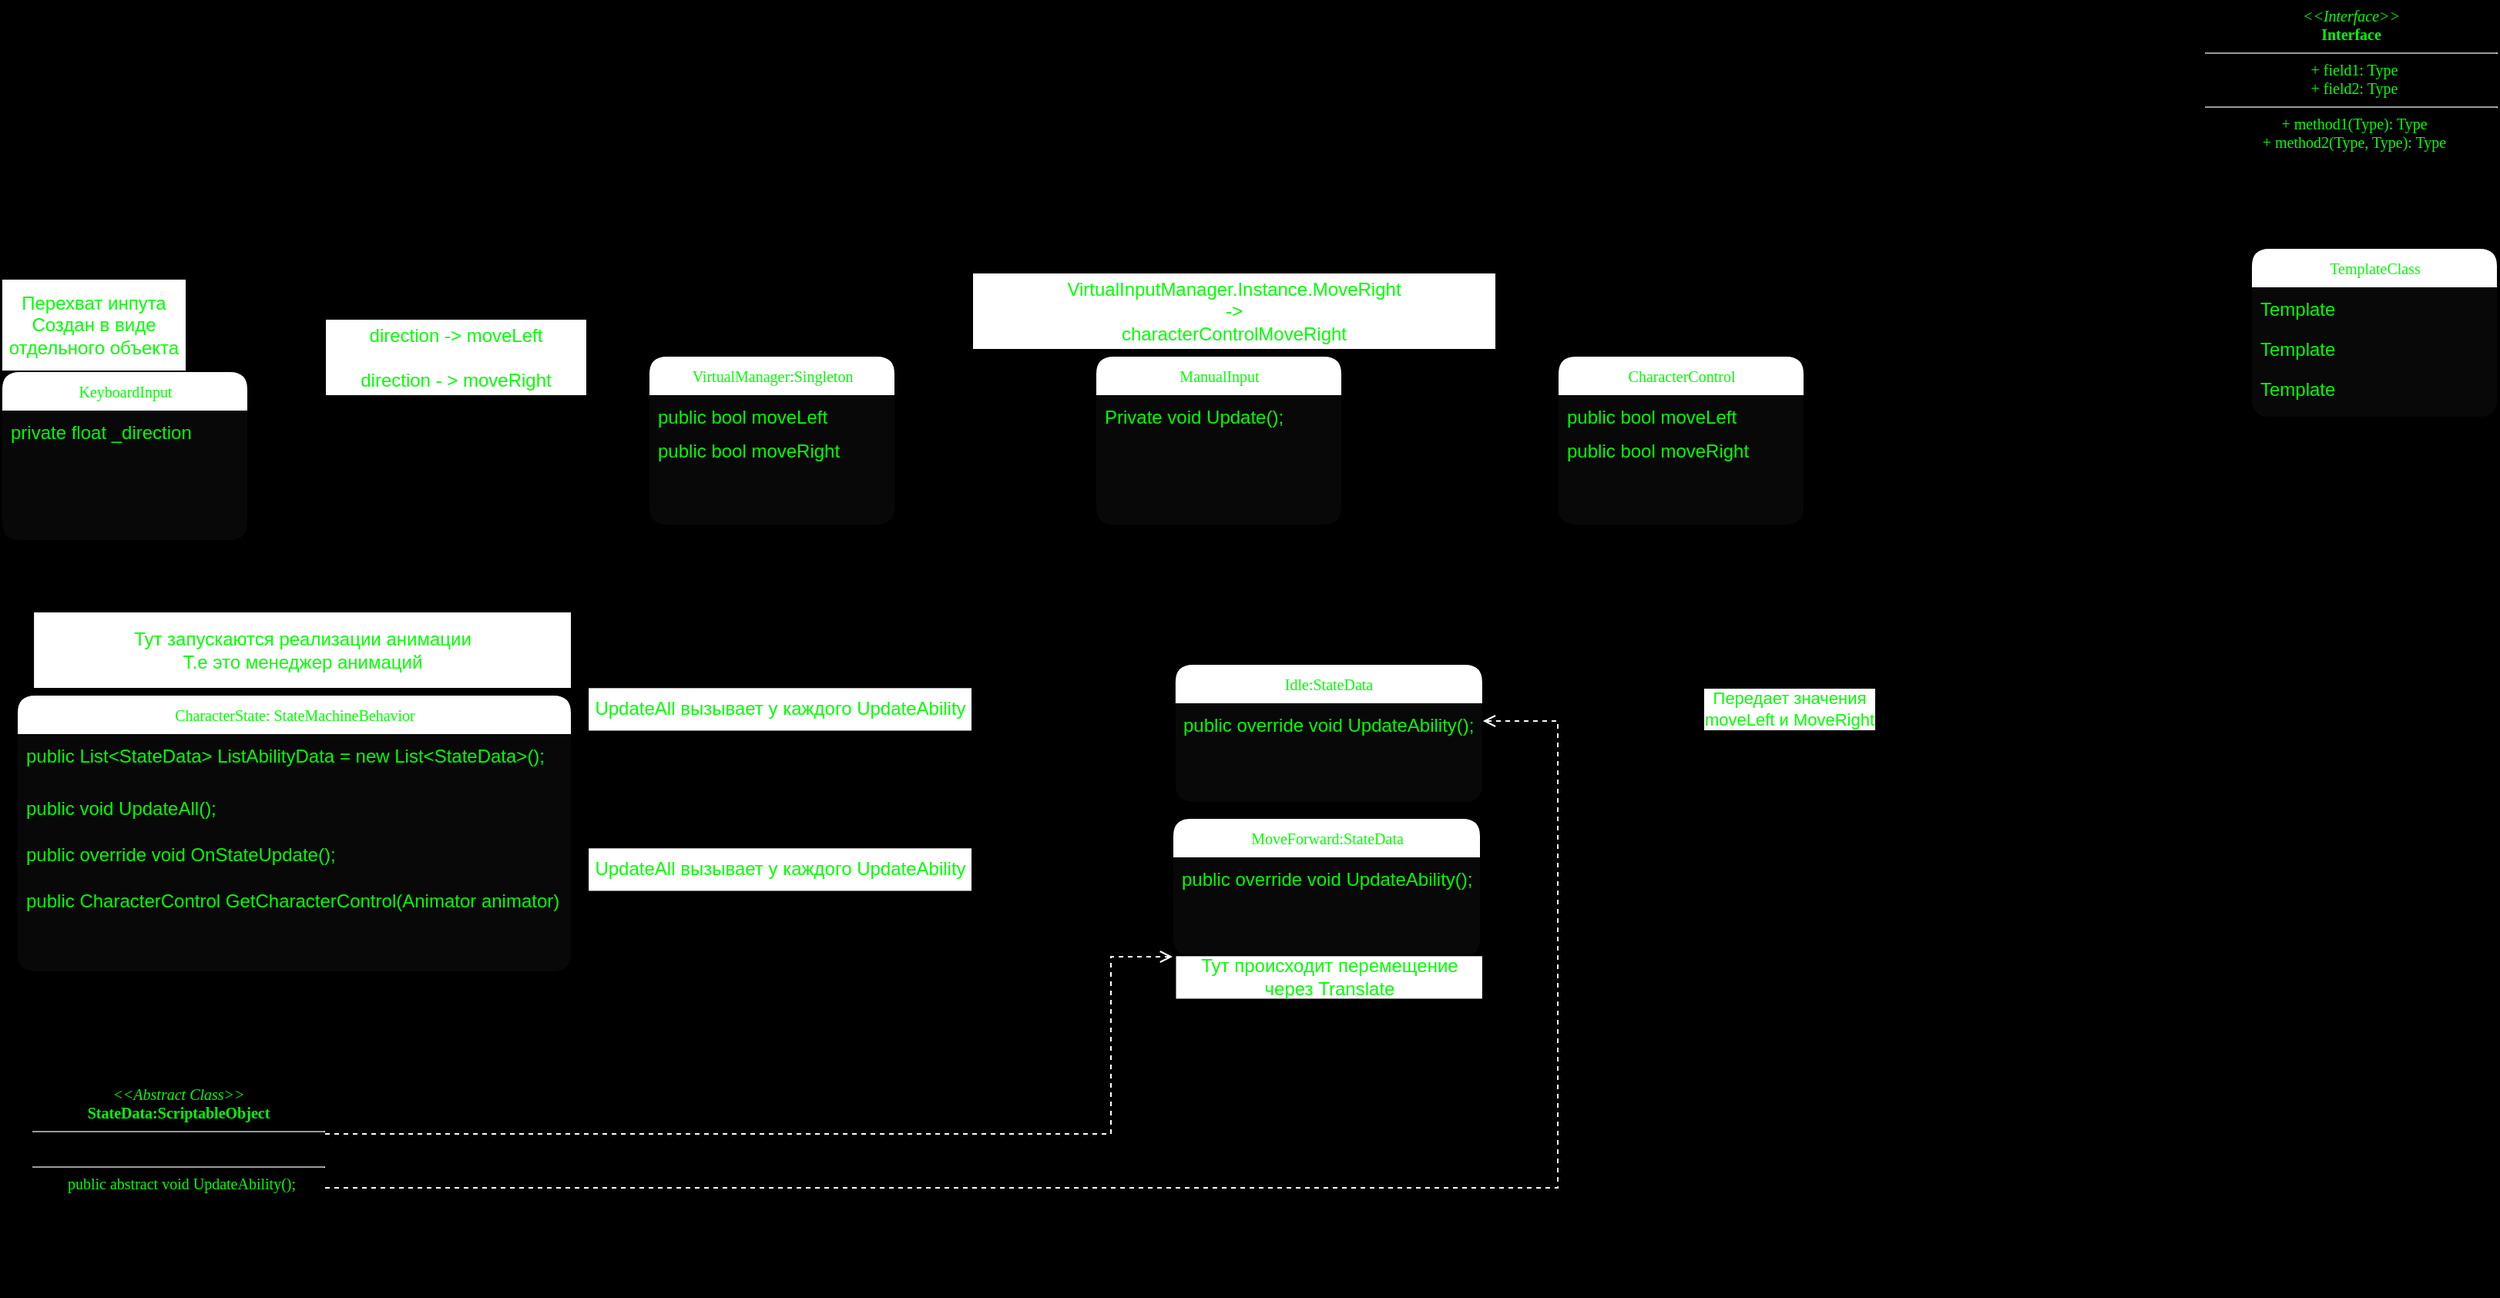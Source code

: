 <mxfile version="20.2.2" type="device"><diagram name="Page-1" id="c4acf3e9-155e-7222-9cf6-157b1a14988f"><mxGraphModel dx="2347" dy="1902" grid="1" gridSize="10" guides="1" tooltips="1" connect="1" arrows="1" fold="1" page="1" pageScale="1" pageWidth="850" pageHeight="1100" background="#000000" math="0" shadow="0"><root><mxCell id="0"/><mxCell id="1" parent="0"/><mxCell id="jEcRnDok3U6eL7B7LctR-2" value="TemplateClass" style="swimlane;html=1;fontStyle=0;childLayout=stackLayout;horizontal=1;startSize=26;horizontalStack=0;resizeParent=1;resizeLast=0;collapsible=1;marginBottom=0;swimlaneFillColor=#080808;rounded=1;shadow=0;comic=0;labelBackgroundColor=none;strokeWidth=1;fontFamily=Verdana;fontSize=10;align=center;fontColor=#00FF00;labelBorderColor=none;fillStyle=auto;" parent="1" vertex="1"><mxGeometry x="680" y="-930" width="160" height="110" as="geometry"/></mxCell><mxCell id="jEcRnDok3U6eL7B7LctR-3" value="Template" style="text;html=1;strokeColor=none;fillColor=none;align=left;verticalAlign=top;spacingLeft=4;spacingRight=4;whiteSpace=wrap;overflow=hidden;rotatable=0;points=[[0,0.5],[1,0.5]];portConstraint=eastwest;fontColor=#00FF00;rounded=1;" parent="jEcRnDok3U6eL7B7LctR-2" vertex="1"><mxGeometry y="26" width="160" height="26" as="geometry"/></mxCell><mxCell id="jEcRnDok3U6eL7B7LctR-4" value="Template" style="text;html=1;strokeColor=none;fillColor=none;align=left;verticalAlign=top;spacingLeft=4;spacingRight=4;whiteSpace=wrap;overflow=hidden;rotatable=0;points=[[0,0.5],[1,0.5]];portConstraint=eastwest;fontColor=#00FF00;rounded=1;" parent="jEcRnDok3U6eL7B7LctR-2" vertex="1"><mxGeometry y="52" width="160" height="26" as="geometry"/></mxCell><mxCell id="jEcRnDok3U6eL7B7LctR-5" value="Template" style="text;html=1;strokeColor=none;fillColor=none;align=left;verticalAlign=top;spacingLeft=4;spacingRight=4;whiteSpace=wrap;overflow=hidden;rotatable=0;points=[[0,0.5],[1,0.5]];portConstraint=eastwest;fontColor=#00FF00;rounded=1;" parent="jEcRnDok3U6eL7B7LctR-2" vertex="1"><mxGeometry y="78" width="160" height="26" as="geometry"/></mxCell><mxCell id="jEcRnDok3U6eL7B7LctR-6" value="VirtualManager:Singleton" style="swimlane;html=1;fontStyle=0;childLayout=stackLayout;horizontal=1;startSize=26;horizontalStack=0;resizeParent=1;resizeLast=0;collapsible=1;marginBottom=0;swimlaneFillColor=#080808;rounded=1;shadow=0;comic=0;labelBackgroundColor=none;strokeWidth=1;fontFamily=Verdana;fontSize=10;align=center;fontColor=#00FF00;labelBorderColor=none;fillStyle=auto;" parent="1" vertex="1"><mxGeometry x="-360" y="-860" width="160" height="110" as="geometry"/></mxCell><mxCell id="jEcRnDok3U6eL7B7LctR-8" value="public bool moveLeft" style="text;html=1;strokeColor=none;fillColor=none;align=left;verticalAlign=top;spacingLeft=4;spacingRight=4;whiteSpace=wrap;overflow=hidden;rotatable=0;points=[[0,0.5],[1,0.5]];portConstraint=eastwest;fontColor=#00FF00;rounded=1;" parent="jEcRnDok3U6eL7B7LctR-6" vertex="1"><mxGeometry y="26" width="160" height="22" as="geometry"/></mxCell><mxCell id="jEcRnDok3U6eL7B7LctR-9" value="public bool moveRight" style="text;html=1;strokeColor=none;fillColor=none;align=left;verticalAlign=top;spacingLeft=4;spacingRight=4;whiteSpace=wrap;overflow=hidden;rotatable=0;points=[[0,0.5],[1,0.5]];portConstraint=eastwest;fontColor=#00FF00;rounded=1;" parent="jEcRnDok3U6eL7B7LctR-6" vertex="1"><mxGeometry y="48" width="160" height="26" as="geometry"/></mxCell><mxCell id="09_VdemQneTYAyA8ihGy-1" value="&lt;p style=&quot;margin:0px;margin-top:4px;text-align:center;&quot;&gt;&lt;i&gt;&amp;lt;&amp;lt;Interface&amp;gt;&amp;gt;&lt;/i&gt;&lt;br/&gt;&lt;b&gt;Interface&lt;/b&gt;&lt;/p&gt;&lt;hr size=&quot;1&quot;/&gt;&lt;p style=&quot;margin:0px;margin-left:4px;&quot;&gt;+ field1: Type&lt;br/&gt;+ field2: Type&lt;/p&gt;&lt;hr size=&quot;1&quot;/&gt;&lt;p style=&quot;margin:0px;margin-left:4px;&quot;&gt;+ method1(Type): Type&lt;br/&gt;+ method2(Type, Type): Type&lt;/p&gt;" style="verticalAlign=middle;align=center;overflow=fill;fontSize=10;fontFamily=Verdana;html=1;rounded=1;shadow=0;comic=0;labelBackgroundColor=none;strokeWidth=1;fillColor=#000000;strokeColor=default;fontColor=#00FF00;fontStyle=0;startSize=26;swimlaneFillColor=#080808;labelBorderColor=none;fillStyle=auto;" vertex="1" parent="1"><mxGeometry x="650" y="-1090" width="190" height="140" as="geometry"/></mxCell><mxCell id="09_VdemQneTYAyA8ihGy-3" value="" style="group" vertex="1" connectable="0" parent="1"><mxGeometry x="-780" y="-910" width="160" height="170" as="geometry"/></mxCell><mxCell id="17acba5748e5396b-20" value="KeyboardInput" style="swimlane;html=1;fontStyle=0;childLayout=stackLayout;horizontal=1;startSize=26;horizontalStack=0;resizeParent=1;resizeLast=0;collapsible=1;marginBottom=0;swimlaneFillColor=#080808;rounded=1;shadow=0;comic=0;labelBackgroundColor=none;strokeWidth=1;fontFamily=Verdana;fontSize=10;align=center;fontColor=#00FF00;labelBorderColor=none;fillStyle=auto;" parent="09_VdemQneTYAyA8ihGy-3" vertex="1"><mxGeometry y="60" width="160" height="110" as="geometry"/></mxCell><mxCell id="17acba5748e5396b-21" value="private float _direction" style="text;html=1;strokeColor=none;fillColor=none;align=left;verticalAlign=top;spacingLeft=4;spacingRight=4;whiteSpace=wrap;overflow=hidden;rotatable=0;points=[[0,0.5],[1,0.5]];portConstraint=eastwest;fontColor=#00FF00;rounded=1;" parent="17acba5748e5396b-20" vertex="1"><mxGeometry y="26" width="160" height="26" as="geometry"/></mxCell><mxCell id="09_VdemQneTYAyA8ihGy-2" value="&lt;font color=&quot;#00ff00&quot;&gt;Перехват инпута&lt;br&gt;Создан в виде отдельного объекта&lt;br&gt;&lt;/font&gt;" style="rounded=0;whiteSpace=wrap;html=1;" vertex="1" parent="09_VdemQneTYAyA8ihGy-3"><mxGeometry width="120" height="60" as="geometry"/></mxCell><mxCell id="09_VdemQneTYAyA8ihGy-9" value="" style="group" vertex="1" connectable="0" parent="1"><mxGeometry x="-580" y="-900" width="180" height="70" as="geometry"/></mxCell><mxCell id="09_VdemQneTYAyA8ihGy-11" value="&lt;span style=&quot;color: rgb(0, 255, 0);&quot;&gt;direction -&amp;gt; moveLeft&lt;/span&gt;&lt;br style=&quot;color: rgb(0, 255, 0);&quot;&gt;&lt;br style=&quot;color: rgb(0, 255, 0);&quot;&gt;&lt;span style=&quot;color: rgb(0, 255, 0);&quot;&gt;direction - &amp;gt; moveRight&lt;/span&gt;&lt;font color=&quot;#00ff00&quot;&gt;&lt;br&gt;&lt;/font&gt;" style="rounded=0;whiteSpace=wrap;html=1;" vertex="1" parent="09_VdemQneTYAyA8ihGy-9"><mxGeometry x="10" y="16" width="170" height="50" as="geometry"/></mxCell><mxCell id="09_VdemQneTYAyA8ihGy-16" value="" style="group" vertex="1" connectable="0" parent="1"><mxGeometry x="-170" y="-930" width="360" height="180" as="geometry"/></mxCell><mxCell id="09_VdemQneTYAyA8ihGy-4" value="ManualInput" style="swimlane;html=1;fontStyle=0;childLayout=stackLayout;horizontal=1;startSize=26;horizontalStack=0;resizeParent=1;resizeLast=0;collapsible=1;marginBottom=0;swimlaneFillColor=#080808;rounded=1;shadow=0;comic=0;labelBackgroundColor=none;strokeWidth=1;fontFamily=Verdana;fontSize=10;align=center;fontColor=#00FF00;labelBorderColor=none;fillStyle=auto;" vertex="1" parent="09_VdemQneTYAyA8ihGy-16"><mxGeometry x="100" y="70" width="160" height="110" as="geometry"/></mxCell><mxCell id="09_VdemQneTYAyA8ihGy-5" value="Private void Update();" style="text;html=1;strokeColor=none;fillColor=none;align=left;verticalAlign=top;spacingLeft=4;spacingRight=4;whiteSpace=wrap;overflow=hidden;rotatable=0;points=[[0,0.5],[1,0.5]];portConstraint=eastwest;fontColor=#00FF00;rounded=1;" vertex="1" parent="09_VdemQneTYAyA8ihGy-4"><mxGeometry y="26" width="160" height="26" as="geometry"/></mxCell><mxCell id="09_VdemQneTYAyA8ihGy-13" value="" style="group" vertex="1" connectable="0" parent="09_VdemQneTYAyA8ihGy-16"><mxGeometry width="360" height="70" as="geometry"/></mxCell><mxCell id="09_VdemQneTYAyA8ihGy-15" value="&lt;font color=&quot;#00ff00&quot;&gt;VirtualInputManager.Instance.MoveRight &lt;br&gt;-&amp;gt;&lt;br&gt;characterControlMoveRight&lt;br&gt;&lt;/font&gt;" style="rounded=0;whiteSpace=wrap;html=1;" vertex="1" parent="09_VdemQneTYAyA8ihGy-13"><mxGeometry x="20" y="16" width="340" height="50" as="geometry"/></mxCell><mxCell id="09_VdemQneTYAyA8ihGy-20" value="CharacterControl" style="swimlane;html=1;fontStyle=0;childLayout=stackLayout;horizontal=1;startSize=26;horizontalStack=0;resizeParent=1;resizeLast=0;collapsible=1;marginBottom=0;swimlaneFillColor=#080808;rounded=1;shadow=0;comic=0;labelBackgroundColor=none;strokeWidth=1;fontFamily=Verdana;fontSize=10;align=center;fontColor=#00FF00;labelBorderColor=none;fillStyle=auto;" vertex="1" parent="1"><mxGeometry x="230" y="-860" width="160" height="110" as="geometry"/></mxCell><mxCell id="09_VdemQneTYAyA8ihGy-21" value="public bool moveLeft" style="text;html=1;strokeColor=none;fillColor=none;align=left;verticalAlign=top;spacingLeft=4;spacingRight=4;whiteSpace=wrap;overflow=hidden;rotatable=0;points=[[0,0.5],[1,0.5]];portConstraint=eastwest;fontColor=#00FF00;rounded=1;" vertex="1" parent="09_VdemQneTYAyA8ihGy-20"><mxGeometry y="26" width="160" height="22" as="geometry"/></mxCell><mxCell id="09_VdemQneTYAyA8ihGy-22" value="public bool moveRight" style="text;html=1;strokeColor=none;fillColor=none;align=left;verticalAlign=top;spacingLeft=4;spacingRight=4;whiteSpace=wrap;overflow=hidden;rotatable=0;points=[[0,0.5],[1,0.5]];portConstraint=eastwest;fontColor=#00FF00;rounded=1;" vertex="1" parent="09_VdemQneTYAyA8ihGy-20"><mxGeometry y="48" width="160" height="26" as="geometry"/></mxCell><mxCell id="09_VdemQneTYAyA8ihGy-27" value="&lt;p style=&quot;margin:0px;margin-top:4px;text-align:center;&quot;&gt;&lt;i&gt;&amp;lt;&amp;lt;Abstract Class&amp;gt;&amp;gt;&lt;/i&gt;&lt;br&gt;&lt;b&gt;StateData:ScriptableObject&lt;/b&gt;&lt;/p&gt;&lt;hr size=&quot;1&quot;&gt;&lt;p style=&quot;margin:0px;margin-left:4px;&quot;&gt;&lt;br&gt;&lt;/p&gt;&lt;hr size=&quot;1&quot;&gt;&lt;p style=&quot;margin:0px;margin-left:4px;&quot;&gt;public abstract void UpdateAbility();&lt;/p&gt;" style="verticalAlign=middle;align=center;overflow=fill;fontSize=10;fontFamily=Verdana;html=1;rounded=1;shadow=0;comic=0;labelBackgroundColor=none;strokeWidth=1;fillColor=#000000;strokeColor=default;fontColor=#00FF00;fontStyle=0;startSize=26;swimlaneFillColor=#080808;labelBorderColor=none;fillStyle=auto;" vertex="1" parent="1"><mxGeometry x="-760" y="-390" width="190" height="140" as="geometry"/></mxCell><mxCell id="09_VdemQneTYAyA8ihGy-40" value="" style="group" vertex="1" connectable="0" parent="1"><mxGeometry x="-780" y="-710" width="730" height="380" as="geometry"/></mxCell><mxCell id="09_VdemQneTYAyA8ihGy-28" value="CharacterState: StateMachineBehavior" style="swimlane;html=1;fontStyle=0;childLayout=stackLayout;horizontal=1;startSize=26;horizontalStack=0;resizeParent=1;resizeLast=0;collapsible=1;marginBottom=0;swimlaneFillColor=#080808;rounded=1;shadow=0;comic=0;labelBackgroundColor=none;strokeWidth=1;fontFamily=Verdana;fontSize=10;align=center;fontColor=#00FF00;labelBorderColor=none;fillStyle=auto;" vertex="1" parent="09_VdemQneTYAyA8ihGy-40"><mxGeometry x="10" y="70" width="360" height="180" as="geometry"/></mxCell><mxCell id="09_VdemQneTYAyA8ihGy-29" value="public List&amp;lt;StateData&amp;gt; ListAbilityData = new List&amp;lt;StateData&amp;gt;();&amp;nbsp; &amp;nbsp;&amp;nbsp;" style="text;html=1;strokeColor=none;fillColor=none;align=left;verticalAlign=top;spacingLeft=4;spacingRight=4;whiteSpace=wrap;overflow=hidden;rotatable=0;points=[[0,0.5],[1,0.5]];portConstraint=eastwest;fontColor=#00FF00;rounded=1;" vertex="1" parent="09_VdemQneTYAyA8ihGy-28"><mxGeometry y="26" width="360" height="34" as="geometry"/></mxCell><mxCell id="09_VdemQneTYAyA8ihGy-30" value="public void UpdateAll();" style="text;html=1;strokeColor=none;fillColor=none;align=left;verticalAlign=top;spacingLeft=4;spacingRight=4;whiteSpace=wrap;overflow=hidden;rotatable=0;points=[[0,0.5],[1,0.5]];portConstraint=eastwest;fontColor=#00FF00;rounded=1;" vertex="1" parent="09_VdemQneTYAyA8ihGy-28"><mxGeometry y="60" width="360" height="30" as="geometry"/></mxCell><mxCell id="09_VdemQneTYAyA8ihGy-36" value="public override void OnStateUpdate();" style="text;html=1;strokeColor=none;fillColor=none;align=left;verticalAlign=top;spacingLeft=4;spacingRight=4;whiteSpace=wrap;overflow=hidden;rotatable=0;points=[[0,0.5],[1,0.5]];portConstraint=eastwest;fontColor=#00FF00;rounded=1;" vertex="1" parent="09_VdemQneTYAyA8ihGy-28"><mxGeometry y="90" width="360" height="30" as="geometry"/></mxCell><mxCell id="09_VdemQneTYAyA8ihGy-37" value="public CharacterControl GetCharacterControl(Animator animator)" style="text;html=1;strokeColor=none;fillColor=none;align=left;verticalAlign=top;spacingLeft=4;spacingRight=4;whiteSpace=wrap;overflow=hidden;rotatable=0;points=[[0,0.5],[1,0.5]];portConstraint=eastwest;fontColor=#00FF00;rounded=1;" vertex="1" parent="09_VdemQneTYAyA8ihGy-28"><mxGeometry y="120" width="360" height="30" as="geometry"/></mxCell><mxCell id="09_VdemQneTYAyA8ihGy-38" value="" style="group" vertex="1" connectable="0" parent="09_VdemQneTYAyA8ihGy-40"><mxGeometry width="370" height="70" as="geometry"/></mxCell><mxCell id="09_VdemQneTYAyA8ihGy-39" value="&lt;span style=&quot;color: rgb(0, 255, 0);&quot;&gt;Тут запускаются реализации анимации&lt;br&gt;&lt;/span&gt;&lt;font color=&quot;#00ff00&quot;&gt;Т.е это менеджер анимаций&lt;br&gt;&lt;/font&gt;" style="rounded=0;whiteSpace=wrap;html=1;" vertex="1" parent="09_VdemQneTYAyA8ihGy-38"><mxGeometry x="20.556" y="16" width="349.444" height="50" as="geometry"/></mxCell><mxCell id="09_VdemQneTYAyA8ihGy-69" value="" style="group" vertex="1" connectable="0" parent="09_VdemQneTYAyA8ihGy-40"><mxGeometry x="360" y="56" width="370" height="40" as="geometry"/></mxCell><mxCell id="09_VdemQneTYAyA8ihGy-70" value="&lt;font color=&quot;#00ff00&quot;&gt;UpdateAll вызывает у каждого UpdateAbility&lt;br&gt;&lt;/font&gt;" style="rounded=0;whiteSpace=wrap;html=1;" vertex="1" parent="09_VdemQneTYAyA8ihGy-69"><mxGeometry x="20.56" y="9.143" width="249.44" height="28.571" as="geometry"/></mxCell><mxCell id="09_VdemQneTYAyA8ihGy-71" value="" style="group" vertex="1" connectable="0" parent="09_VdemQneTYAyA8ihGy-40"><mxGeometry x="360" y="160" width="370" height="40" as="geometry"/></mxCell><mxCell id="09_VdemQneTYAyA8ihGy-72" value="&lt;font color=&quot;#00ff00&quot;&gt;UpdateAll вызывает у каждого UpdateAbility&lt;br&gt;&lt;/font&gt;" style="rounded=0;whiteSpace=wrap;html=1;" vertex="1" parent="09_VdemQneTYAyA8ihGy-71"><mxGeometry x="20.56" y="9.143" width="249.44" height="28.571" as="geometry"/></mxCell><mxCell id="09_VdemQneTYAyA8ihGy-41" value="Idle:StateData" style="swimlane;html=1;fontStyle=0;childLayout=stackLayout;horizontal=1;startSize=26;horizontalStack=0;resizeParent=1;resizeLast=0;collapsible=1;marginBottom=0;swimlaneFillColor=#080808;rounded=1;shadow=0;comic=0;labelBackgroundColor=none;strokeWidth=1;fontFamily=Verdana;fontSize=10;align=center;fontColor=#00FF00;labelBorderColor=none;fillStyle=auto;" vertex="1" parent="1"><mxGeometry x="-18.57" y="-660" width="200" height="90" as="geometry"/></mxCell><mxCell id="09_VdemQneTYAyA8ihGy-42" value="public override void UpdateAbility();" style="text;html=1;strokeColor=none;fillColor=none;align=left;verticalAlign=top;spacingLeft=4;spacingRight=4;whiteSpace=wrap;overflow=hidden;rotatable=0;points=[[0,0.5],[1,0.5]];portConstraint=eastwest;fontColor=#00FF00;rounded=1;" vertex="1" parent="09_VdemQneTYAyA8ihGy-41"><mxGeometry y="26" width="200" height="22" as="geometry"/></mxCell><mxCell id="09_VdemQneTYAyA8ihGy-49" value="" style="endArrow=classic;html=1;rounded=0;fontColor=#00FF00;entryX=0.006;entryY=0.87;entryDx=0;entryDy=0;entryPerimeter=0;" edge="1" parent="1" target="09_VdemQneTYAyA8ihGy-22"><mxGeometry width="50" height="50" relative="1" as="geometry"><mxPoint x="90" y="-790" as="sourcePoint"/><mxPoint x="510" y="-580" as="targetPoint"/></mxGeometry></mxCell><mxCell id="09_VdemQneTYAyA8ihGy-50" value="" style="endArrow=classic;html=1;rounded=0;fontColor=#00FF00;exitX=1.009;exitY=0.911;exitDx=0;exitDy=0;exitPerimeter=0;" edge="1" parent="1" source="jEcRnDok3U6eL7B7LctR-9"><mxGeometry width="50" height="50" relative="1" as="geometry"><mxPoint x="-170" y="-710" as="sourcePoint"/><mxPoint x="-70" y="-788" as="targetPoint"/></mxGeometry></mxCell><mxCell id="09_VdemQneTYAyA8ihGy-52" style="rounded=0;html=1;dashed=1;labelBackgroundColor=none;startFill=0;endArrow=open;endFill=0;fontFamily=Verdana;fontSize=10;strokeColor=#FFFFFF;fontColor=#FFFFFF;entryX=1;entryY=0.5;entryDx=0;entryDy=0;exitX=1;exitY=0.5;exitDx=0;exitDy=0;edgeStyle=orthogonalEdgeStyle;fillColor=#60a917;" edge="1" parent="1" source="09_VdemQneTYAyA8ihGy-27" target="09_VdemQneTYAyA8ihGy-42"><mxGeometry relative="1" as="geometry"><mxPoint x="460" y="-658.0" as="sourcePoint"/><mxPoint x="730" y="-660" as="targetPoint"/><Array as="points"><mxPoint x="230" y="-320"/><mxPoint x="230" y="-623"/></Array></mxGeometry></mxCell><mxCell id="09_VdemQneTYAyA8ihGy-53" style="rounded=0;html=1;dashed=1;labelBackgroundColor=none;startFill=0;endArrow=open;endFill=0;fontFamily=Verdana;fontSize=10;strokeColor=#FFFFFF;fontColor=#FFFFFF;edgeStyle=orthogonalEdgeStyle;exitX=1;exitY=0.25;exitDx=0;exitDy=0;fillColor=#60a917;" edge="1" parent="1" source="09_VdemQneTYAyA8ihGy-27"><mxGeometry relative="1" as="geometry"><mxPoint x="830" y="-850" as="sourcePoint"/><mxPoint x="-20" y="-470" as="targetPoint"/><Array as="points"><mxPoint x="-60" y="-355"/><mxPoint x="-60" y="-470"/></Array></mxGeometry></mxCell><mxCell id="09_VdemQneTYAyA8ihGy-54" value="" style="endArrow=classic;html=1;rounded=0;fontColor=#00FF00;entryX=0;entryY=0.5;entryDx=0;entryDy=0;exitX=1;exitY=0.5;exitDx=0;exitDy=0;" edge="1" parent="1" source="17acba5748e5396b-20" target="jEcRnDok3U6eL7B7LctR-9"><mxGeometry width="50" height="50" relative="1" as="geometry"><mxPoint x="-630" y="-800" as="sourcePoint"/><mxPoint x="-501" y="-790" as="targetPoint"/></mxGeometry></mxCell><mxCell id="09_VdemQneTYAyA8ihGy-57" value="" style="group" vertex="1" connectable="0" parent="1"><mxGeometry x="-30.0" y="-560" width="211.43" height="120" as="geometry"/></mxCell><mxCell id="09_VdemQneTYAyA8ihGy-47" value="MoveForward:StateData" style="swimlane;html=1;fontStyle=0;childLayout=stackLayout;horizontal=1;startSize=26;horizontalStack=0;resizeParent=1;resizeLast=0;collapsible=1;marginBottom=0;swimlaneFillColor=#080808;rounded=1;shadow=0;comic=0;labelBackgroundColor=none;strokeWidth=1;fontFamily=Verdana;fontSize=10;align=center;fontColor=#00FF00;labelBorderColor=none;fillStyle=auto;" vertex="1" parent="09_VdemQneTYAyA8ihGy-57"><mxGeometry x="10" width="200" height="90" as="geometry"/></mxCell><mxCell id="09_VdemQneTYAyA8ihGy-48" value="public override void UpdateAbility();" style="text;html=1;strokeColor=none;fillColor=none;align=left;verticalAlign=top;spacingLeft=4;spacingRight=4;whiteSpace=wrap;overflow=hidden;rotatable=0;points=[[0,0.5],[1,0.5]];portConstraint=eastwest;fontColor=#00FF00;rounded=1;" vertex="1" parent="09_VdemQneTYAyA8ihGy-47"><mxGeometry y="26" width="200" height="22" as="geometry"/></mxCell><mxCell id="09_VdemQneTYAyA8ihGy-55" value="" style="group" vertex="1" connectable="0" parent="09_VdemQneTYAyA8ihGy-57"><mxGeometry y="80" width="211.43" height="40" as="geometry"/></mxCell><mxCell id="09_VdemQneTYAyA8ihGy-56" value="&lt;font color=&quot;#00ff00&quot;&gt;Тут происходит перемещение через Translate&lt;br&gt;&lt;/font&gt;" style="rounded=0;whiteSpace=wrap;html=1;" vertex="1" parent="09_VdemQneTYAyA8ihGy-55"><mxGeometry x="11.746" y="9.143" width="199.684" height="28.571" as="geometry"/></mxCell><mxCell id="09_VdemQneTYAyA8ihGy-58" value="" style="endArrow=classic;html=1;rounded=0;fontColor=#00FF00;entryX=0.004;entryY=1.179;entryDx=0;entryDy=0;entryPerimeter=0;exitX=0.998;exitY=0.059;exitDx=0;exitDy=0;exitPerimeter=0;" edge="1" parent="1" source="09_VdemQneTYAyA8ihGy-29" target="09_VdemQneTYAyA8ihGy-42"><mxGeometry width="50" height="50" relative="1" as="geometry"><mxPoint x="280" y="-530" as="sourcePoint"/><mxPoint x="420.96" y="-529.38" as="targetPoint"/></mxGeometry></mxCell><mxCell id="09_VdemQneTYAyA8ihGy-59" value="" style="endArrow=classic;html=1;rounded=0;fontColor=#00FF00;entryX=-0.009;entryY=1.144;entryDx=0;entryDy=0;exitX=1.001;exitY=0.302;exitDx=0;exitDy=0;exitPerimeter=0;entryPerimeter=0;" edge="1" parent="1" source="09_VdemQneTYAyA8ihGy-37" target="09_VdemQneTYAyA8ihGy-48"><mxGeometry width="50" height="50" relative="1" as="geometry"><mxPoint x="250" y="-517" as="sourcePoint"/><mxPoint x="520.8" y="-533.062" as="targetPoint"/></mxGeometry></mxCell><mxCell id="09_VdemQneTYAyA8ihGy-73" value="" style="endArrow=classic;html=1;rounded=0;fontColor=#00FF00;entryX=1.002;entryY=0.88;entryDx=0;entryDy=0;entryPerimeter=0;" edge="1" parent="1" target="09_VdemQneTYAyA8ihGy-48"><mxGeometry width="50" height="50" relative="1" as="geometry"><mxPoint x="320" y="-750" as="sourcePoint"/><mxPoint x="530.96" y="-539.38" as="targetPoint"/><Array as="points"><mxPoint x="320" y="-515"/></Array></mxGeometry></mxCell><mxCell id="09_VdemQneTYAyA8ihGy-74" value="Передает значения &lt;br&gt;moveLeft и MoveRight" style="edgeLabel;html=1;align=center;verticalAlign=middle;resizable=0;points=[];fontColor=#00FF00;" vertex="1" connectable="0" parent="09_VdemQneTYAyA8ihGy-73"><mxGeometry x="0.433" y="1" relative="1" as="geometry"><mxPoint x="93" y="-117" as="offset"/></mxGeometry></mxCell></root></mxGraphModel></diagram></mxfile>